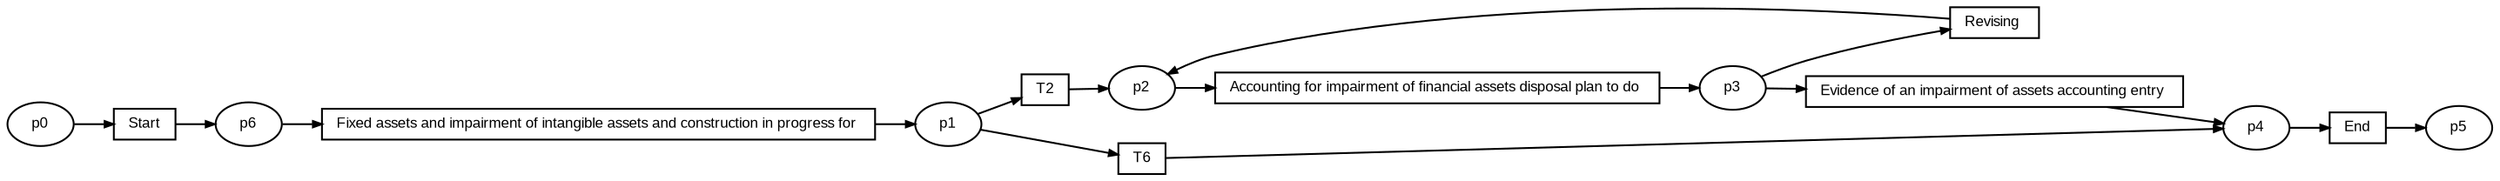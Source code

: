 digraph G {ranksep=".3"; fontsize="8"; remincross=true; margin="0.0,0.0"; fontname="Arial";rankdir="LR"; 
edge [arrowsize="0.5"];
node [height=".2",width=".2",fontname="Arial",fontsize="8"];
t0 [shape="box",label="Start"];
t1 [shape="box",label="Fixed assets and impairment of intangible assets and construction in progress for "];
t2 [shape="box",label="T2"];
t3 [shape="box",label="Accounting for impairment of financial assets disposal plan to do "];
t4 [shape="box",label="Revising "];
t5 [shape="box",label="Evidence of an impairment of assets accounting entry "];
t6 [shape="box",label="T6"];
t7 [shape="box",label="End"];
p0 [shape="oval",label="p0"];
p1 [shape="oval",label="p1"];
p2 [shape="oval",label="p2"];
p3 [shape="oval",label="p3"];
p4 [shape="oval",label="p4"];
p5 [shape="oval",label="p5"];
p6 [shape="oval",label="p6"];
t7 -> p5[label=""];
t0 -> p6[label=""];
p0 -> t0[label=""];
t3 -> p3[label=""];
t1 -> p1[label=""];
t2 -> p2[label=""];
p2 -> t3[label=""];
t4 -> p2[label=""];
p1 -> t6[label=""];
p6 -> t1[label=""];
p3 -> t5[label=""];
t6 -> p4[label=""];
p1 -> t2[label=""];
t5 -> p4[label=""];
p4 -> t7[label=""];
p3 -> t4[label=""];
}
